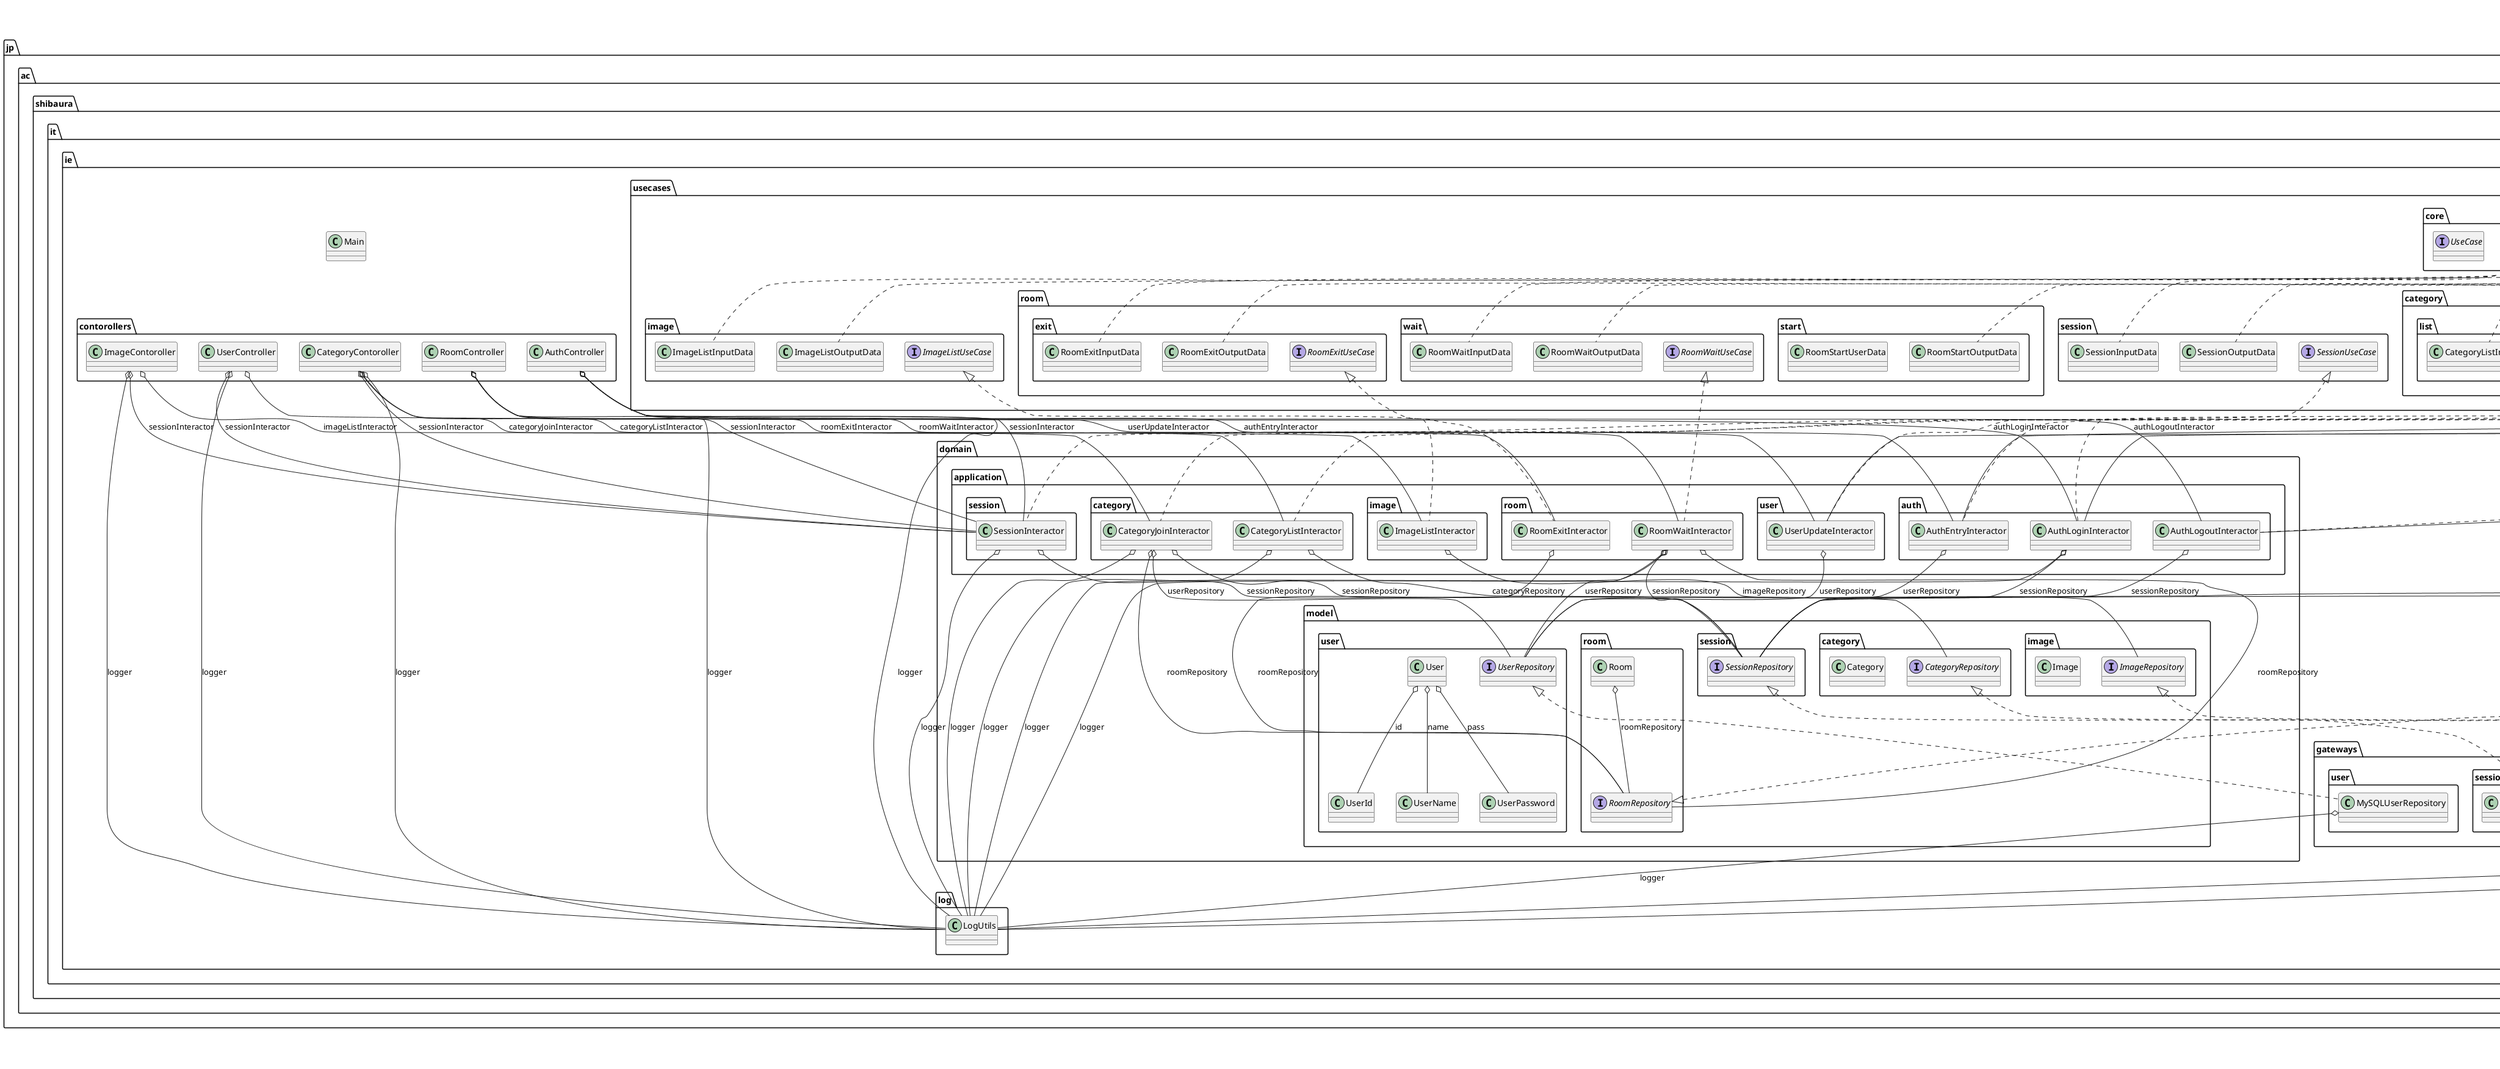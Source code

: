 @startuml

title __CHATSERVER's Class Diagram__\n

  namespace jp.ac.shibaura.it.ie {
    class jp.ac.shibaura.it.ie.Main {
    }
  }
  

  namespace jp.ac.shibaura.it.ie {
    namespace config {
      class jp.ac.shibaura.it.ie.config.Config {
      }
    }
  }
  

  namespace jp.ac.shibaura.it.ie {
    namespace contorollers {
      class jp.ac.shibaura.it.ie.contorollers.AuthController {
      }
    }
  }
  

  namespace jp.ac.shibaura.it.ie {
    namespace contorollers {
      class jp.ac.shibaura.it.ie.contorollers.CategoryContoroller {
      }
    }
  }
  

  namespace jp.ac.shibaura.it.ie {
    namespace contorollers {
      class jp.ac.shibaura.it.ie.contorollers.ImageContoroller {
      }
    }
  }
  

  namespace jp.ac.shibaura.it.ie {
    namespace contorollers {
      class jp.ac.shibaura.it.ie.contorollers.RoomController {
      }
    }
  }
  

  namespace jp.ac.shibaura.it.ie {
    namespace contorollers {
      class jp.ac.shibaura.it.ie.contorollers.UserController {
      }
    }
  }
  

  namespace jp.ac.shibaura.it.ie {
    namespace domain.application.auth {
      class jp.ac.shibaura.it.ie.domain.application.auth.AuthEntryInteractor {
      }
    }
  }
  

  namespace jp.ac.shibaura.it.ie {
    namespace domain.application.auth {
      class jp.ac.shibaura.it.ie.domain.application.auth.AuthLoginInteractor {
      }
    }
  }
  

  namespace jp.ac.shibaura.it.ie {
    namespace domain.application.auth {
      class jp.ac.shibaura.it.ie.domain.application.auth.AuthLogoutInteractor {
      }
    }
  }
  

  namespace jp.ac.shibaura.it.ie {
    namespace domain.application.category {
      class jp.ac.shibaura.it.ie.domain.application.category.CategoryJoinInteractor {
      }
    }
  }
  

  namespace jp.ac.shibaura.it.ie {
    namespace domain.application.category {
      class jp.ac.shibaura.it.ie.domain.application.category.CategoryListInteractor {
      }
    }
  }
  

  namespace jp.ac.shibaura.it.ie {
    namespace domain.application.image {
      class jp.ac.shibaura.it.ie.domain.application.image.ImageListInteractor {
      }
    }
  }
  

  namespace jp.ac.shibaura.it.ie {
    namespace domain.application.room {
      class jp.ac.shibaura.it.ie.domain.application.room.RoomExitInteractor {
      }
    }
  }
  

  namespace jp.ac.shibaura.it.ie {
    namespace domain.application.room {
      class jp.ac.shibaura.it.ie.domain.application.room.RoomWaitInteractor {
      }
    }
  }
  

  namespace jp.ac.shibaura.it.ie {
    namespace domain.application.session {
      class jp.ac.shibaura.it.ie.domain.application.session.SessionInteractor {
      }
    }
  }
  

  namespace jp.ac.shibaura.it.ie {
    namespace domain.application.user {
      class jp.ac.shibaura.it.ie.domain.application.user.UserUpdateInteractor {
      }
    }
  }
  

  namespace jp.ac.shibaura.it.ie {
    namespace domain.model.category {
      class jp.ac.shibaura.it.ie.domain.model.category.Category {
      }
    }
  }
  

  namespace jp.ac.shibaura.it.ie {
    namespace domain.model.category {
      interface jp.ac.shibaura.it.ie.domain.model.category.CategoryRepository {
      }
    }
  }
  

  namespace jp.ac.shibaura.it.ie {
    namespace domain.model.image {
      class jp.ac.shibaura.it.ie.domain.model.image.Image {
      }
    }
  }
  

  namespace jp.ac.shibaura.it.ie {
    namespace domain.model.image {
      interface jp.ac.shibaura.it.ie.domain.model.image.ImageRepository {
      }
    }
  }
  

  namespace jp.ac.shibaura.it.ie {
    namespace domain.model.room {
      class jp.ac.shibaura.it.ie.domain.model.room.Room {
      }
    }
  }
  

  namespace jp.ac.shibaura.it.ie {
    namespace domain.model.room {
      interface jp.ac.shibaura.it.ie.domain.model.room.RoomRepository {
      }
    }
  }
  

  namespace jp.ac.shibaura.it.ie {
    namespace domain.model.session {
      interface jp.ac.shibaura.it.ie.domain.model.session.SessionRepository {
      }
    }
  }
  

  namespace jp.ac.shibaura.it.ie {
    namespace domain.model.user {
      class jp.ac.shibaura.it.ie.domain.model.user.User {
      }
    }
  }
  

  namespace jp.ac.shibaura.it.ie {
    namespace domain.model.user {
      class jp.ac.shibaura.it.ie.domain.model.user.UserId {
      }
    }
  }
  

  namespace jp.ac.shibaura.it.ie {
    namespace domain.model.user {
      class jp.ac.shibaura.it.ie.domain.model.user.UserName {
      }
    }
  }
  

  namespace jp.ac.shibaura.it.ie {
    namespace domain.model.user {
      class jp.ac.shibaura.it.ie.domain.model.user.UserPassword {
      }
    }
  }
  

  namespace jp.ac.shibaura.it.ie {
    namespace domain.model.user {
      interface jp.ac.shibaura.it.ie.domain.model.user.UserRepository {
      }
    }
  }
  

  namespace jp.ac.shibaura.it.ie {
    namespace gateways.category {
      class jp.ac.shibaura.it.ie.gateways.category.MySQLCategoryRepository {
      }
    }
  }
  

  namespace jp.ac.shibaura.it.ie {
    namespace gateways.databese {
      class jp.ac.shibaura.it.ie.gateways.databese.MySQLComm {
      }
    }
  }
  

  namespace jp.ac.shibaura.it.ie {
    namespace gateways.image {
      class jp.ac.shibaura.it.ie.gateways.image.MySQLImageRepository {
      }
    }
  }
  

  namespace jp.ac.shibaura.it.ie {
    namespace gateways.room {
      class jp.ac.shibaura.it.ie.gateways.room.InMemoryRoomRepository {
      }
    }
  }
  

  namespace jp.ac.shibaura.it.ie {
    namespace gateways.session {
      class jp.ac.shibaura.it.ie.gateways.session.InMemorySessionRepository {
      }
    }
  }
  

  namespace jp.ac.shibaura.it.ie {
    namespace gateways.user {
      class jp.ac.shibaura.it.ie.gateways.user.MySQLUserRepository {
      }
    }
  }
  

  namespace jp.ac.shibaura.it.ie {
    namespace log {
      class jp.ac.shibaura.it.ie.log.LogUtils {
      }
    }
  }
  

  namespace jp.ac.shibaura.it.ie {
    namespace test.data {
      class jp.ac.shibaura.it.ie.test.data.CategoryData {
      }
    }
  }
  

  namespace jp.ac.shibaura.it.ie {
    namespace test.data {
      class jp.ac.shibaura.it.ie.test.data.CategoryListTestData {
      }
    }
  }
  

  namespace jp.ac.shibaura.it.ie {
    namespace test.data {
      class jp.ac.shibaura.it.ie.test.data.ImagePostTestData {
      }
    }
  }
  

  namespace jp.ac.shibaura.it.ie {
    namespace test.data {
      class jp.ac.shibaura.it.ie.test.data.ImageTestData {
      }
    }
  }
  

  namespace jp.ac.shibaura.it.ie {
    namespace test.data {
      class jp.ac.shibaura.it.ie.test.data.ListImageTestData {
      }
    }
  }
  

  namespace jp.ac.shibaura.it.ie {
    namespace test.data {
      class jp.ac.shibaura.it.ie.test.data.LoginTestData {
      }
    }
  }
  

  namespace jp.ac.shibaura.it.ie {
    namespace test.data {
      class jp.ac.shibaura.it.ie.test.data.MessageMap {
      }
    }
  }
  

  namespace jp.ac.shibaura.it.ie {
    namespace test.data {
      class jp.ac.shibaura.it.ie.test.data.MessageTest {
      }
    }
  }
  

  namespace jp.ac.shibaura.it.ie {
    namespace test.data {
      class jp.ac.shibaura.it.ie.test.data.RoomWaitTestData {
      }
    }
  }
  

  namespace jp.ac.shibaura.it.ie {
    namespace test.data {
      class jp.ac.shibaura.it.ie.test.data.Stamp {
      }
    }
  }
  

  namespace jp.ac.shibaura.it.ie {
    namespace test.data {
      class jp.ac.shibaura.it.ie.test.data.StampPostTestData {
      }
    }
  }
  

  namespace jp.ac.shibaura.it.ie {
    namespace test.data {
      class jp.ac.shibaura.it.ie.test.data.UserUpdateTestDate {
      }
    }
  }
  

  namespace jp.ac.shibaura.it.ie {
    namespace test.http {
      class jp.ac.shibaura.it.ie.test.http.HttpExchangeMessageTest {
      }
    }
  }
  

  namespace jp.ac.shibaura.it.ie {
    namespace test.http {
      class jp.ac.shibaura.it.ie.test.http.HttpGetImageListTest {
      }
    }
  }
  

  namespace jp.ac.shibaura.it.ie {
    namespace test.http {
      class jp.ac.shibaura.it.ie.test.http.HttpMakeRoomTest {
      }
    }
  }
  

  namespace jp.ac.shibaura.it.ie {
    namespace test.http {
      class jp.ac.shibaura.it.ie.test.http.HttpSequenceTest {
      }
    }
  }
  

  namespace jp.ac.shibaura.it.ie {
    namespace test.interactor {
      class jp.ac.shibaura.it.ie.test.interactor.AuthTest {
      }
    }
  }
  

  namespace jp.ac.shibaura.it.ie {
    namespace test.interactor {
      class jp.ac.shibaura.it.ie.test.interactor.CategoryJoinTest {
      }
    }
  }
  

  namespace jp.ac.shibaura.it.ie {
    namespace test.interactor {
      class jp.ac.shibaura.it.ie.test.interactor.UserTest {
      }
    }
  }
  

  namespace jp.ac.shibaura.it.ie {
    namespace usecases.auth.entry {
      class jp.ac.shibaura.it.ie.usecases.auth.entry.AuthEntryInputData {
      }
    }
  }
  

  namespace jp.ac.shibaura.it.ie {
    namespace usecases.auth.entry {
      class jp.ac.shibaura.it.ie.usecases.auth.entry.AuthEntryOutputData {
      }
    }
  }
  

  namespace jp.ac.shibaura.it.ie {
    namespace usecases.auth.entry {
      interface jp.ac.shibaura.it.ie.usecases.auth.entry.AuthEntryUseCase {
      }
    }
  }
  

  namespace jp.ac.shibaura.it.ie {
    namespace usecases.auth.login {
      class jp.ac.shibaura.it.ie.usecases.auth.login.AuthLoginInputData {
      }
    }
  }
  

  namespace jp.ac.shibaura.it.ie {
    namespace usecases.auth.login {
      class jp.ac.shibaura.it.ie.usecases.auth.login.AuthLoginOutputData {
      }
    }
  }
  

  namespace jp.ac.shibaura.it.ie {
    namespace usecases.auth.login {
      interface jp.ac.shibaura.it.ie.usecases.auth.login.AuthLoginUseCase {
      }
    }
  }
  

  namespace jp.ac.shibaura.it.ie {
    namespace usecases.auth.logout {
      class jp.ac.shibaura.it.ie.usecases.auth.logout.AuthLogoutInputData {
      }
    }
  }
  

  namespace jp.ac.shibaura.it.ie {
    namespace usecases.auth.logout {
      class jp.ac.shibaura.it.ie.usecases.auth.logout.AuthLogoutOutputData {
      }
    }
  }
  

  namespace jp.ac.shibaura.it.ie {
    namespace usecases.auth.logout {
      interface jp.ac.shibaura.it.ie.usecases.auth.logout.AuthLogoutUseCase {
      }
    }
  }
  

  namespace jp.ac.shibaura.it.ie {
    namespace usecases.category.join {
      class jp.ac.shibaura.it.ie.usecases.category.join.CategoryJoinInputData {
      }
    }
  }
  

  namespace jp.ac.shibaura.it.ie {
    namespace usecases.category.join {
      class jp.ac.shibaura.it.ie.usecases.category.join.CategoryJoinOutputData {
      }
    }
  }
  

  namespace jp.ac.shibaura.it.ie {
    namespace usecases.category.join {
      interface jp.ac.shibaura.it.ie.usecases.category.join.CategoryJoinUseCase {
      }
    }
  }
  

  namespace jp.ac.shibaura.it.ie {
    namespace usecases.category.list {
      class jp.ac.shibaura.it.ie.usecases.category.list.CategoryListInputData {
      }
    }
  }
  

  namespace jp.ac.shibaura.it.ie {
    namespace usecases.category.list {
      class jp.ac.shibaura.it.ie.usecases.category.list.CategoryListOutputData {
      }
    }
  }
  

  namespace jp.ac.shibaura.it.ie {
    namespace usecases.category.list {
      interface jp.ac.shibaura.it.ie.usecases.category.list.CategoryListUseCase {
      }
    }
  }
  

  namespace jp.ac.shibaura.it.ie {
    namespace usecases.core {
      interface jp.ac.shibaura.it.ie.usecases.core.InputData {
      }
    }
  }
  

  namespace jp.ac.shibaura.it.ie {
    namespace usecases.core {
      interface jp.ac.shibaura.it.ie.usecases.core.OutputData {
      }
    }
  }
  

  namespace jp.ac.shibaura.it.ie {
    namespace usecases.core {
      interface jp.ac.shibaura.it.ie.usecases.core.UseCase {
      }
    }
  }
  

  namespace jp.ac.shibaura.it.ie {
    namespace usecases.image {
      class jp.ac.shibaura.it.ie.usecases.image.ImageListInputData {
      }
    }
  }
  

  namespace jp.ac.shibaura.it.ie {
    namespace usecases.image {
      class jp.ac.shibaura.it.ie.usecases.image.ImageListOutputData {
      }
    }
  }
  

  namespace jp.ac.shibaura.it.ie {
    namespace usecases.image {
      interface jp.ac.shibaura.it.ie.usecases.image.ImageListUseCase {
      }
    }
  }
  

  namespace jp.ac.shibaura.it.ie {
    namespace usecases.room.exit {
      class jp.ac.shibaura.it.ie.usecases.room.exit.RoomExitInputData {
      }
    }
  }
  

  namespace jp.ac.shibaura.it.ie {
    namespace usecases.room.exit {
      class jp.ac.shibaura.it.ie.usecases.room.exit.RoomExitOutputData {
      }
    }
  }
  

  namespace jp.ac.shibaura.it.ie {
    namespace usecases.room.exit {
      interface jp.ac.shibaura.it.ie.usecases.room.exit.RoomExitUseCase {
      }
    }
  }
  

  namespace jp.ac.shibaura.it.ie {
    namespace usecases.room.start {
      class jp.ac.shibaura.it.ie.usecases.room.start.RoomStartOutputData {
      }
    }
  }
  

  namespace jp.ac.shibaura.it.ie {
    namespace usecases.room.start {
      class jp.ac.shibaura.it.ie.usecases.room.start.RoomStartUserData {
      }
    }
  }
  

  namespace jp.ac.shibaura.it.ie {
    namespace usecases.room.wait {
      class jp.ac.shibaura.it.ie.usecases.room.wait.RoomWaitInputData {
      }
    }
  }
  

  namespace jp.ac.shibaura.it.ie {
    namespace usecases.room.wait {
      class jp.ac.shibaura.it.ie.usecases.room.wait.RoomWaitOutputData {
      }
    }
  }
  

  namespace jp.ac.shibaura.it.ie {
    namespace usecases.room.wait {
      interface jp.ac.shibaura.it.ie.usecases.room.wait.RoomWaitUseCase {
      }
    }
  }
  

  namespace jp.ac.shibaura.it.ie {
    namespace usecases.session {
      class jp.ac.shibaura.it.ie.usecases.session.SessionInputData {
      }
    }
  }
  

  namespace jp.ac.shibaura.it.ie {
    namespace usecases.session {
      class jp.ac.shibaura.it.ie.usecases.session.SessionOutputData {
      }
    }
  }
  

  namespace jp.ac.shibaura.it.ie {
    namespace usecases.session {
      interface jp.ac.shibaura.it.ie.usecases.session.SessionUseCase {
      }
    }
  }
  

  namespace jp.ac.shibaura.it.ie {
    namespace usecases.user.update {
      class jp.ac.shibaura.it.ie.usecases.user.update.UserUpdateInputData {
      }
    }
  }
  

  namespace jp.ac.shibaura.it.ie {
    namespace usecases.user.update {
      class jp.ac.shibaura.it.ie.usecases.user.update.UserUpdateOutputData {
      }
    }
  }
  

  namespace jp.ac.shibaura.it.ie {
    namespace usecases.user.update {
      interface jp.ac.shibaura.it.ie.usecases.user.update.UserUpdateUseCase {
      }
    }
  }
  

  jp.ac.shibaura.it.ie.contorollers.AuthController o-- jp.ac.shibaura.it.ie.domain.application.auth.AuthEntryInteractor : authEntryInteractor
  jp.ac.shibaura.it.ie.contorollers.AuthController o-- jp.ac.shibaura.it.ie.domain.application.auth.AuthLoginInteractor : authLoginInteractor
  jp.ac.shibaura.it.ie.contorollers.AuthController o-- jp.ac.shibaura.it.ie.domain.application.auth.AuthLogoutInteractor : authLogoutInteractor
  jp.ac.shibaura.it.ie.contorollers.AuthController o-- jp.ac.shibaura.it.ie.log.LogUtils : logger
  jp.ac.shibaura.it.ie.contorollers.AuthController o-- jp.ac.shibaura.it.ie.domain.application.session.SessionInteractor : sessionInteractor
  jp.ac.shibaura.it.ie.contorollers.CategoryContoroller o-- jp.ac.shibaura.it.ie.domain.application.category.CategoryJoinInteractor : categoryJoinInteractor
  jp.ac.shibaura.it.ie.contorollers.CategoryContoroller o-- jp.ac.shibaura.it.ie.domain.application.category.CategoryListInteractor : categoryListInteractor
  jp.ac.shibaura.it.ie.contorollers.CategoryContoroller o-- jp.ac.shibaura.it.ie.log.LogUtils : logger
  jp.ac.shibaura.it.ie.contorollers.CategoryContoroller o-- jp.ac.shibaura.it.ie.domain.application.session.SessionInteractor : sessionInteractor
  jp.ac.shibaura.it.ie.contorollers.ImageContoroller o-- jp.ac.shibaura.it.ie.domain.application.image.ImageListInteractor : imageListInteractor
  jp.ac.shibaura.it.ie.contorollers.ImageContoroller o-- jp.ac.shibaura.it.ie.log.LogUtils : logger
  jp.ac.shibaura.it.ie.contorollers.ImageContoroller o-- jp.ac.shibaura.it.ie.domain.application.session.SessionInteractor : sessionInteractor
  jp.ac.shibaura.it.ie.contorollers.RoomController o-- jp.ac.shibaura.it.ie.log.LogUtils : logger
  jp.ac.shibaura.it.ie.contorollers.RoomController o-- jp.ac.shibaura.it.ie.domain.application.room.RoomExitInteractor : roomExitInteractor
  jp.ac.shibaura.it.ie.contorollers.RoomController o-- jp.ac.shibaura.it.ie.domain.application.room.RoomWaitInteractor : roomWaitInteractor
  jp.ac.shibaura.it.ie.contorollers.RoomController o-- jp.ac.shibaura.it.ie.domain.application.session.SessionInteractor : sessionInteractor
  jp.ac.shibaura.it.ie.contorollers.UserController o-- jp.ac.shibaura.it.ie.domain.application.user.UserUpdateInteractor : userUpdateInteractor
  jp.ac.shibaura.it.ie.contorollers.UserController o-- jp.ac.shibaura.it.ie.log.LogUtils : logger
  jp.ac.shibaura.it.ie.contorollers.UserController o-- jp.ac.shibaura.it.ie.domain.application.session.SessionInteractor : sessionInteractor
  jp.ac.shibaura.it.ie.domain.application.auth.AuthEntryInteractor .up.|> jp.ac.shibaura.it.ie.usecases.auth.entry.AuthEntryUseCase
  jp.ac.shibaura.it.ie.domain.application.auth.AuthEntryInteractor o-- jp.ac.shibaura.it.ie.domain.model.user.UserRepository : userRepository
  jp.ac.shibaura.it.ie.domain.application.auth.AuthLoginInteractor .up.|> jp.ac.shibaura.it.ie.usecases.auth.login.AuthLoginUseCase
  jp.ac.shibaura.it.ie.domain.application.auth.AuthLoginInteractor o-- jp.ac.shibaura.it.ie.log.LogUtils : logger
  jp.ac.shibaura.it.ie.domain.application.auth.AuthLoginInteractor o-- jp.ac.shibaura.it.ie.domain.model.session.SessionRepository : sessionRepository
  jp.ac.shibaura.it.ie.domain.application.auth.AuthLogoutInteractor .up.|> jp.ac.shibaura.it.ie.usecases.auth.logout.AuthLogoutUseCase
  jp.ac.shibaura.it.ie.domain.application.auth.AuthLogoutInteractor o-- jp.ac.shibaura.it.ie.domain.model.session.SessionRepository : sessionRepository
  jp.ac.shibaura.it.ie.domain.application.category.CategoryJoinInteractor .up.|> jp.ac.shibaura.it.ie.usecases.category.join.CategoryJoinUseCase
  jp.ac.shibaura.it.ie.domain.application.category.CategoryJoinInteractor o-- jp.ac.shibaura.it.ie.log.LogUtils : logger
  jp.ac.shibaura.it.ie.domain.application.category.CategoryJoinInteractor o-- jp.ac.shibaura.it.ie.domain.model.room.RoomRepository : roomRepository
  jp.ac.shibaura.it.ie.domain.application.category.CategoryJoinInteractor o-- jp.ac.shibaura.it.ie.domain.model.session.SessionRepository : sessionRepository
  jp.ac.shibaura.it.ie.domain.application.category.CategoryJoinInteractor o-- jp.ac.shibaura.it.ie.domain.model.user.UserRepository : userRepository
  jp.ac.shibaura.it.ie.domain.application.category.CategoryListInteractor .up.|> jp.ac.shibaura.it.ie.usecases.category.list.CategoryListUseCase
  jp.ac.shibaura.it.ie.domain.application.category.CategoryListInteractor o-- jp.ac.shibaura.it.ie.domain.model.category.CategoryRepository : categoryRepository
  jp.ac.shibaura.it.ie.domain.application.category.CategoryListInteractor o-- jp.ac.shibaura.it.ie.log.LogUtils : logger
  jp.ac.shibaura.it.ie.domain.application.image.ImageListInteractor .up.|> jp.ac.shibaura.it.ie.usecases.image.ImageListUseCase
  jp.ac.shibaura.it.ie.domain.application.image.ImageListInteractor o-- jp.ac.shibaura.it.ie.domain.model.image.ImageRepository : imageRepository
  jp.ac.shibaura.it.ie.domain.application.room.RoomExitInteractor .up.|> jp.ac.shibaura.it.ie.usecases.room.exit.RoomExitUseCase
  jp.ac.shibaura.it.ie.domain.application.room.RoomExitInteractor o-- jp.ac.shibaura.it.ie.domain.model.room.RoomRepository : roomRepository
  jp.ac.shibaura.it.ie.domain.application.room.RoomWaitInteractor .up.|> jp.ac.shibaura.it.ie.usecases.room.wait.RoomWaitUseCase
  jp.ac.shibaura.it.ie.domain.application.room.RoomWaitInteractor o-- jp.ac.shibaura.it.ie.log.LogUtils : logger
  jp.ac.shibaura.it.ie.domain.application.room.RoomWaitInteractor o-- jp.ac.shibaura.it.ie.domain.model.room.RoomRepository : roomRepository
  jp.ac.shibaura.it.ie.domain.application.room.RoomWaitInteractor o-- jp.ac.shibaura.it.ie.domain.model.session.SessionRepository : sessionRepository
  jp.ac.shibaura.it.ie.domain.application.room.RoomWaitInteractor o-- jp.ac.shibaura.it.ie.domain.model.user.UserRepository : userRepository
  jp.ac.shibaura.it.ie.domain.application.session.SessionInteractor .up.|> jp.ac.shibaura.it.ie.usecases.session.SessionUseCase
  jp.ac.shibaura.it.ie.domain.application.session.SessionInteractor o-- jp.ac.shibaura.it.ie.log.LogUtils : logger
  jp.ac.shibaura.it.ie.domain.application.session.SessionInteractor o-- jp.ac.shibaura.it.ie.domain.model.session.SessionRepository : sessionRepository
  jp.ac.shibaura.it.ie.domain.application.user.UserUpdateInteractor .up.|> jp.ac.shibaura.it.ie.usecases.user.update.UserUpdateUseCase
  jp.ac.shibaura.it.ie.domain.application.user.UserUpdateInteractor o-- jp.ac.shibaura.it.ie.domain.model.user.UserRepository : userRepository
  jp.ac.shibaura.it.ie.domain.model.room.Room o-- jp.ac.shibaura.it.ie.domain.model.room.RoomRepository : roomRepository
  jp.ac.shibaura.it.ie.domain.model.user.User o-- jp.ac.shibaura.it.ie.domain.model.user.UserId : id
  jp.ac.shibaura.it.ie.domain.model.user.User o-- jp.ac.shibaura.it.ie.domain.model.user.UserName : name
  jp.ac.shibaura.it.ie.domain.model.user.User o-- jp.ac.shibaura.it.ie.domain.model.user.UserPassword : pass
  jp.ac.shibaura.it.ie.gateways.category.MySQLCategoryRepository .up.|> jp.ac.shibaura.it.ie.domain.model.category.CategoryRepository
  jp.ac.shibaura.it.ie.gateways.databese.MySQLComm o-- jp.ac.shibaura.it.ie.log.LogUtils : logger
  jp.ac.shibaura.it.ie.gateways.image.MySQLImageRepository .up.|> jp.ac.shibaura.it.ie.domain.model.image.ImageRepository
  jp.ac.shibaura.it.ie.gateways.image.MySQLImageRepository o-- jp.ac.shibaura.it.ie.log.LogUtils : logger
  jp.ac.shibaura.it.ie.gateways.room.InMemoryRoomRepository .up.|> jp.ac.shibaura.it.ie.domain.model.room.RoomRepository
  jp.ac.shibaura.it.ie.gateways.session.InMemorySessionRepository .up.|> jp.ac.shibaura.it.ie.domain.model.session.SessionRepository
  jp.ac.shibaura.it.ie.gateways.user.MySQLUserRepository .up.|> jp.ac.shibaura.it.ie.domain.model.user.UserRepository
  jp.ac.shibaura.it.ie.gateways.user.MySQLUserRepository o-- jp.ac.shibaura.it.ie.log.LogUtils : logger
  jp.ac.shibaura.it.ie.test.interactor.AuthTest o-- jp.ac.shibaura.it.ie.domain.application.auth.AuthEntryInteractor : authEntryInteractor
  jp.ac.shibaura.it.ie.test.interactor.AuthTest o-- jp.ac.shibaura.it.ie.domain.application.auth.AuthLoginInteractor : authLoginInteractor
  jp.ac.shibaura.it.ie.test.interactor.AuthTest o-- jp.ac.shibaura.it.ie.domain.application.auth.AuthLogoutInteractor : authLogoutInteractor
  jp.ac.shibaura.it.ie.test.interactor.AuthTest o-- jp.ac.shibaura.it.ie.domain.model.session.SessionRepository : sessionRepository
  jp.ac.shibaura.it.ie.test.interactor.UserTest o-- jp.ac.shibaura.it.ie.domain.model.session.SessionRepository : sessionRepository
  jp.ac.shibaura.it.ie.test.interactor.UserTest o-- jp.ac.shibaura.it.ie.domain.application.user.UserUpdateInteractor : userUpdateInteractor
  jp.ac.shibaura.it.ie.usecases.auth.entry.AuthEntryInputData .up.|> jp.ac.shibaura.it.ie.usecases.core.InputData
  jp.ac.shibaura.it.ie.usecases.auth.entry.AuthEntryOutputData .up.|> jp.ac.shibaura.it.ie.usecases.core.OutputData
  jp.ac.shibaura.it.ie.usecases.auth.login.AuthLoginInputData .up.|> jp.ac.shibaura.it.ie.usecases.core.InputData
  jp.ac.shibaura.it.ie.usecases.auth.login.AuthLoginOutputData .up.|> jp.ac.shibaura.it.ie.usecases.core.OutputData
  jp.ac.shibaura.it.ie.usecases.auth.logout.AuthLogoutInputData .up.|> jp.ac.shibaura.it.ie.usecases.core.InputData
  jp.ac.shibaura.it.ie.usecases.auth.logout.AuthLogoutOutputData .up.|> jp.ac.shibaura.it.ie.usecases.core.OutputData
  jp.ac.shibaura.it.ie.usecases.category.join.CategoryJoinInputData .up.|> jp.ac.shibaura.it.ie.usecases.core.InputData
  jp.ac.shibaura.it.ie.usecases.category.join.CategoryJoinOutputData .up.|> jp.ac.shibaura.it.ie.usecases.core.OutputData
  jp.ac.shibaura.it.ie.usecases.category.list.CategoryListInputData .up.|> jp.ac.shibaura.it.ie.usecases.core.InputData
  jp.ac.shibaura.it.ie.usecases.category.list.CategoryListOutputData .up.|> jp.ac.shibaura.it.ie.usecases.core.OutputData
  jp.ac.shibaura.it.ie.usecases.image.ImageListInputData .up.|> jp.ac.shibaura.it.ie.usecases.core.InputData
  jp.ac.shibaura.it.ie.usecases.image.ImageListOutputData .up.|> jp.ac.shibaura.it.ie.usecases.core.OutputData
  jp.ac.shibaura.it.ie.usecases.room.exit.RoomExitInputData .up.|> jp.ac.shibaura.it.ie.usecases.core.InputData
  jp.ac.shibaura.it.ie.usecases.room.exit.RoomExitOutputData .up.|> jp.ac.shibaura.it.ie.usecases.core.OutputData
  jp.ac.shibaura.it.ie.usecases.room.start.RoomStartOutputData .up.|> jp.ac.shibaura.it.ie.usecases.core.OutputData
  jp.ac.shibaura.it.ie.usecases.room.wait.RoomWaitInputData .up.|> jp.ac.shibaura.it.ie.usecases.core.InputData
  jp.ac.shibaura.it.ie.usecases.room.wait.RoomWaitOutputData .up.|> jp.ac.shibaura.it.ie.usecases.core.OutputData
  jp.ac.shibaura.it.ie.usecases.session.SessionInputData .up.|> jp.ac.shibaura.it.ie.usecases.core.InputData
  jp.ac.shibaura.it.ie.usecases.session.SessionOutputData .up.|> jp.ac.shibaura.it.ie.usecases.core.OutputData
  jp.ac.shibaura.it.ie.usecases.user.update.UserUpdateInputData .up.|> jp.ac.shibaura.it.ie.usecases.core.InputData
  jp.ac.shibaura.it.ie.usecases.user.update.UserUpdateOutputData .up.|> jp.ac.shibaura.it.ie.usecases.core.OutputData


right footer


PlantUML diagram generated by SketchIt! (https://bitbucket.org/pmesmeur/sketch.it)
For more information about this tool, please contact philippe.mesmeur@gmail.com
endfooter

@enduml
